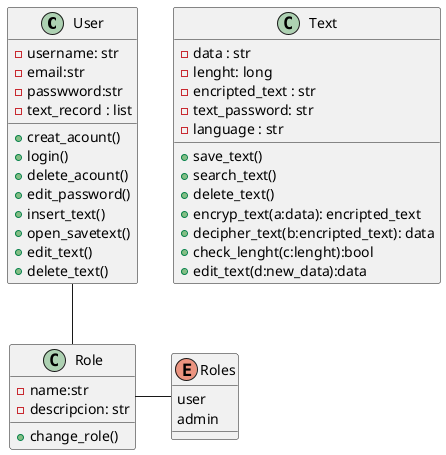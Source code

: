 @startuml ClassDiagram
class User{
    -username: str
    -email:str
    -passwword:str
    -text_record : list
    +creat_acount()
    +login()
    +delete_acount()
    +edit_password()
    +insert_text()
    +open_savetext()
    +edit_text()
    +delete_text()
    
}
class Role{
    -name:str
    -descripcion: str
    +change_role()
}
enum Roles{
    user
    admin
}
class Text{
    -data : str
    -lenght: long
    -encripted_text : str
    -text_password: str
    -language : str
    +save_text()
    +search_text()
    +delete_text()
    +encryp_text(a:data): encripted_text
    +decipher_text(b:encripted_text): data
    +check_lenght(c:lenght):bool
    +edit_text(d:new_data):data
}
User -- Role
Role - Roles
@enduml